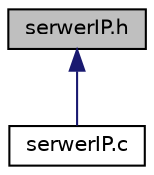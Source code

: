 digraph "serwerIP.h"
{
  edge [fontname="Helvetica",fontsize="10",labelfontname="Helvetica",labelfontsize="10"];
  node [fontname="Helvetica",fontsize="10",shape=record];
  Node1 [label="serwerIP.h",height=0.2,width=0.4,color="black", fillcolor="grey75", style="filled", fontcolor="black"];
  Node1 -> Node2 [dir="back",color="midnightblue",fontsize="10",style="solid"];
  Node2 [label="serwerIP.c",height=0.2,width=0.4,color="black", fillcolor="white", style="filled",URL="$serwerIP_8c.html",tooltip="Header file for project. "];
}
